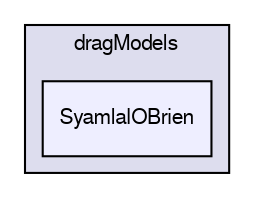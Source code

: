 digraph "applications/solvers/multiphase/twoPhaseEulerFoam/interfacialModels/dragModels/SyamlalOBrien" {
  bgcolor=transparent;
  compound=true
  node [ fontsize="10", fontname="FreeSans"];
  edge [ labelfontsize="10", labelfontname="FreeSans"];
  subgraph clusterdir_c58268a9b7712e9928f15c977fe2c49e {
    graph [ bgcolor="#ddddee", pencolor="black", label="dragModels" fontname="FreeSans", fontsize="10", URL="dir_c58268a9b7712e9928f15c977fe2c49e.html"]
  dir_3dc504e34b5abf36e178780c9019d428 [shape=box, label="SyamlalOBrien", style="filled", fillcolor="#eeeeff", pencolor="black", URL="dir_3dc504e34b5abf36e178780c9019d428.html"];
  }
}

